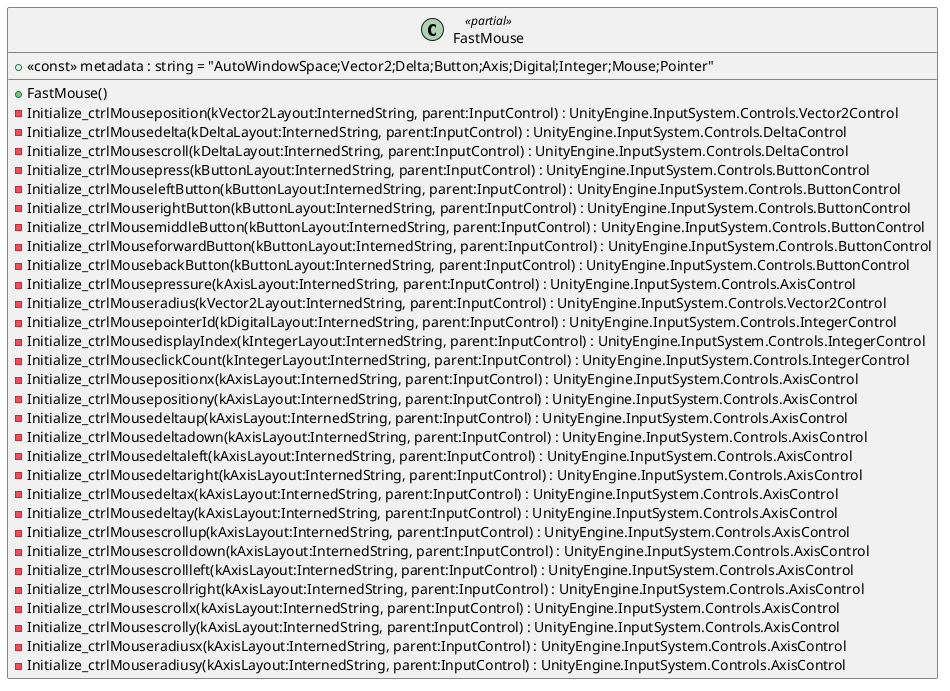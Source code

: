 @startuml
class FastMouse <<partial>> {
    + <<const>> metadata : string = "AutoWindowSpace;Vector2;Delta;Button;Axis;Digital;Integer;Mouse;Pointer"
    + FastMouse()
    - Initialize_ctrlMouseposition(kVector2Layout:InternedString, parent:InputControl) : UnityEngine.InputSystem.Controls.Vector2Control
    - Initialize_ctrlMousedelta(kDeltaLayout:InternedString, parent:InputControl) : UnityEngine.InputSystem.Controls.DeltaControl
    - Initialize_ctrlMousescroll(kDeltaLayout:InternedString, parent:InputControl) : UnityEngine.InputSystem.Controls.DeltaControl
    - Initialize_ctrlMousepress(kButtonLayout:InternedString, parent:InputControl) : UnityEngine.InputSystem.Controls.ButtonControl
    - Initialize_ctrlMouseleftButton(kButtonLayout:InternedString, parent:InputControl) : UnityEngine.InputSystem.Controls.ButtonControl
    - Initialize_ctrlMouserightButton(kButtonLayout:InternedString, parent:InputControl) : UnityEngine.InputSystem.Controls.ButtonControl
    - Initialize_ctrlMousemiddleButton(kButtonLayout:InternedString, parent:InputControl) : UnityEngine.InputSystem.Controls.ButtonControl
    - Initialize_ctrlMouseforwardButton(kButtonLayout:InternedString, parent:InputControl) : UnityEngine.InputSystem.Controls.ButtonControl
    - Initialize_ctrlMousebackButton(kButtonLayout:InternedString, parent:InputControl) : UnityEngine.InputSystem.Controls.ButtonControl
    - Initialize_ctrlMousepressure(kAxisLayout:InternedString, parent:InputControl) : UnityEngine.InputSystem.Controls.AxisControl
    - Initialize_ctrlMouseradius(kVector2Layout:InternedString, parent:InputControl) : UnityEngine.InputSystem.Controls.Vector2Control
    - Initialize_ctrlMousepointerId(kDigitalLayout:InternedString, parent:InputControl) : UnityEngine.InputSystem.Controls.IntegerControl
    - Initialize_ctrlMousedisplayIndex(kIntegerLayout:InternedString, parent:InputControl) : UnityEngine.InputSystem.Controls.IntegerControl
    - Initialize_ctrlMouseclickCount(kIntegerLayout:InternedString, parent:InputControl) : UnityEngine.InputSystem.Controls.IntegerControl
    - Initialize_ctrlMousepositionx(kAxisLayout:InternedString, parent:InputControl) : UnityEngine.InputSystem.Controls.AxisControl
    - Initialize_ctrlMousepositiony(kAxisLayout:InternedString, parent:InputControl) : UnityEngine.InputSystem.Controls.AxisControl
    - Initialize_ctrlMousedeltaup(kAxisLayout:InternedString, parent:InputControl) : UnityEngine.InputSystem.Controls.AxisControl
    - Initialize_ctrlMousedeltadown(kAxisLayout:InternedString, parent:InputControl) : UnityEngine.InputSystem.Controls.AxisControl
    - Initialize_ctrlMousedeltaleft(kAxisLayout:InternedString, parent:InputControl) : UnityEngine.InputSystem.Controls.AxisControl
    - Initialize_ctrlMousedeltaright(kAxisLayout:InternedString, parent:InputControl) : UnityEngine.InputSystem.Controls.AxisControl
    - Initialize_ctrlMousedeltax(kAxisLayout:InternedString, parent:InputControl) : UnityEngine.InputSystem.Controls.AxisControl
    - Initialize_ctrlMousedeltay(kAxisLayout:InternedString, parent:InputControl) : UnityEngine.InputSystem.Controls.AxisControl
    - Initialize_ctrlMousescrollup(kAxisLayout:InternedString, parent:InputControl) : UnityEngine.InputSystem.Controls.AxisControl
    - Initialize_ctrlMousescrolldown(kAxisLayout:InternedString, parent:InputControl) : UnityEngine.InputSystem.Controls.AxisControl
    - Initialize_ctrlMousescrollleft(kAxisLayout:InternedString, parent:InputControl) : UnityEngine.InputSystem.Controls.AxisControl
    - Initialize_ctrlMousescrollright(kAxisLayout:InternedString, parent:InputControl) : UnityEngine.InputSystem.Controls.AxisControl
    - Initialize_ctrlMousescrollx(kAxisLayout:InternedString, parent:InputControl) : UnityEngine.InputSystem.Controls.AxisControl
    - Initialize_ctrlMousescrolly(kAxisLayout:InternedString, parent:InputControl) : UnityEngine.InputSystem.Controls.AxisControl
    - Initialize_ctrlMouseradiusx(kAxisLayout:InternedString, parent:InputControl) : UnityEngine.InputSystem.Controls.AxisControl
    - Initialize_ctrlMouseradiusy(kAxisLayout:InternedString, parent:InputControl) : UnityEngine.InputSystem.Controls.AxisControl
}
@enduml
